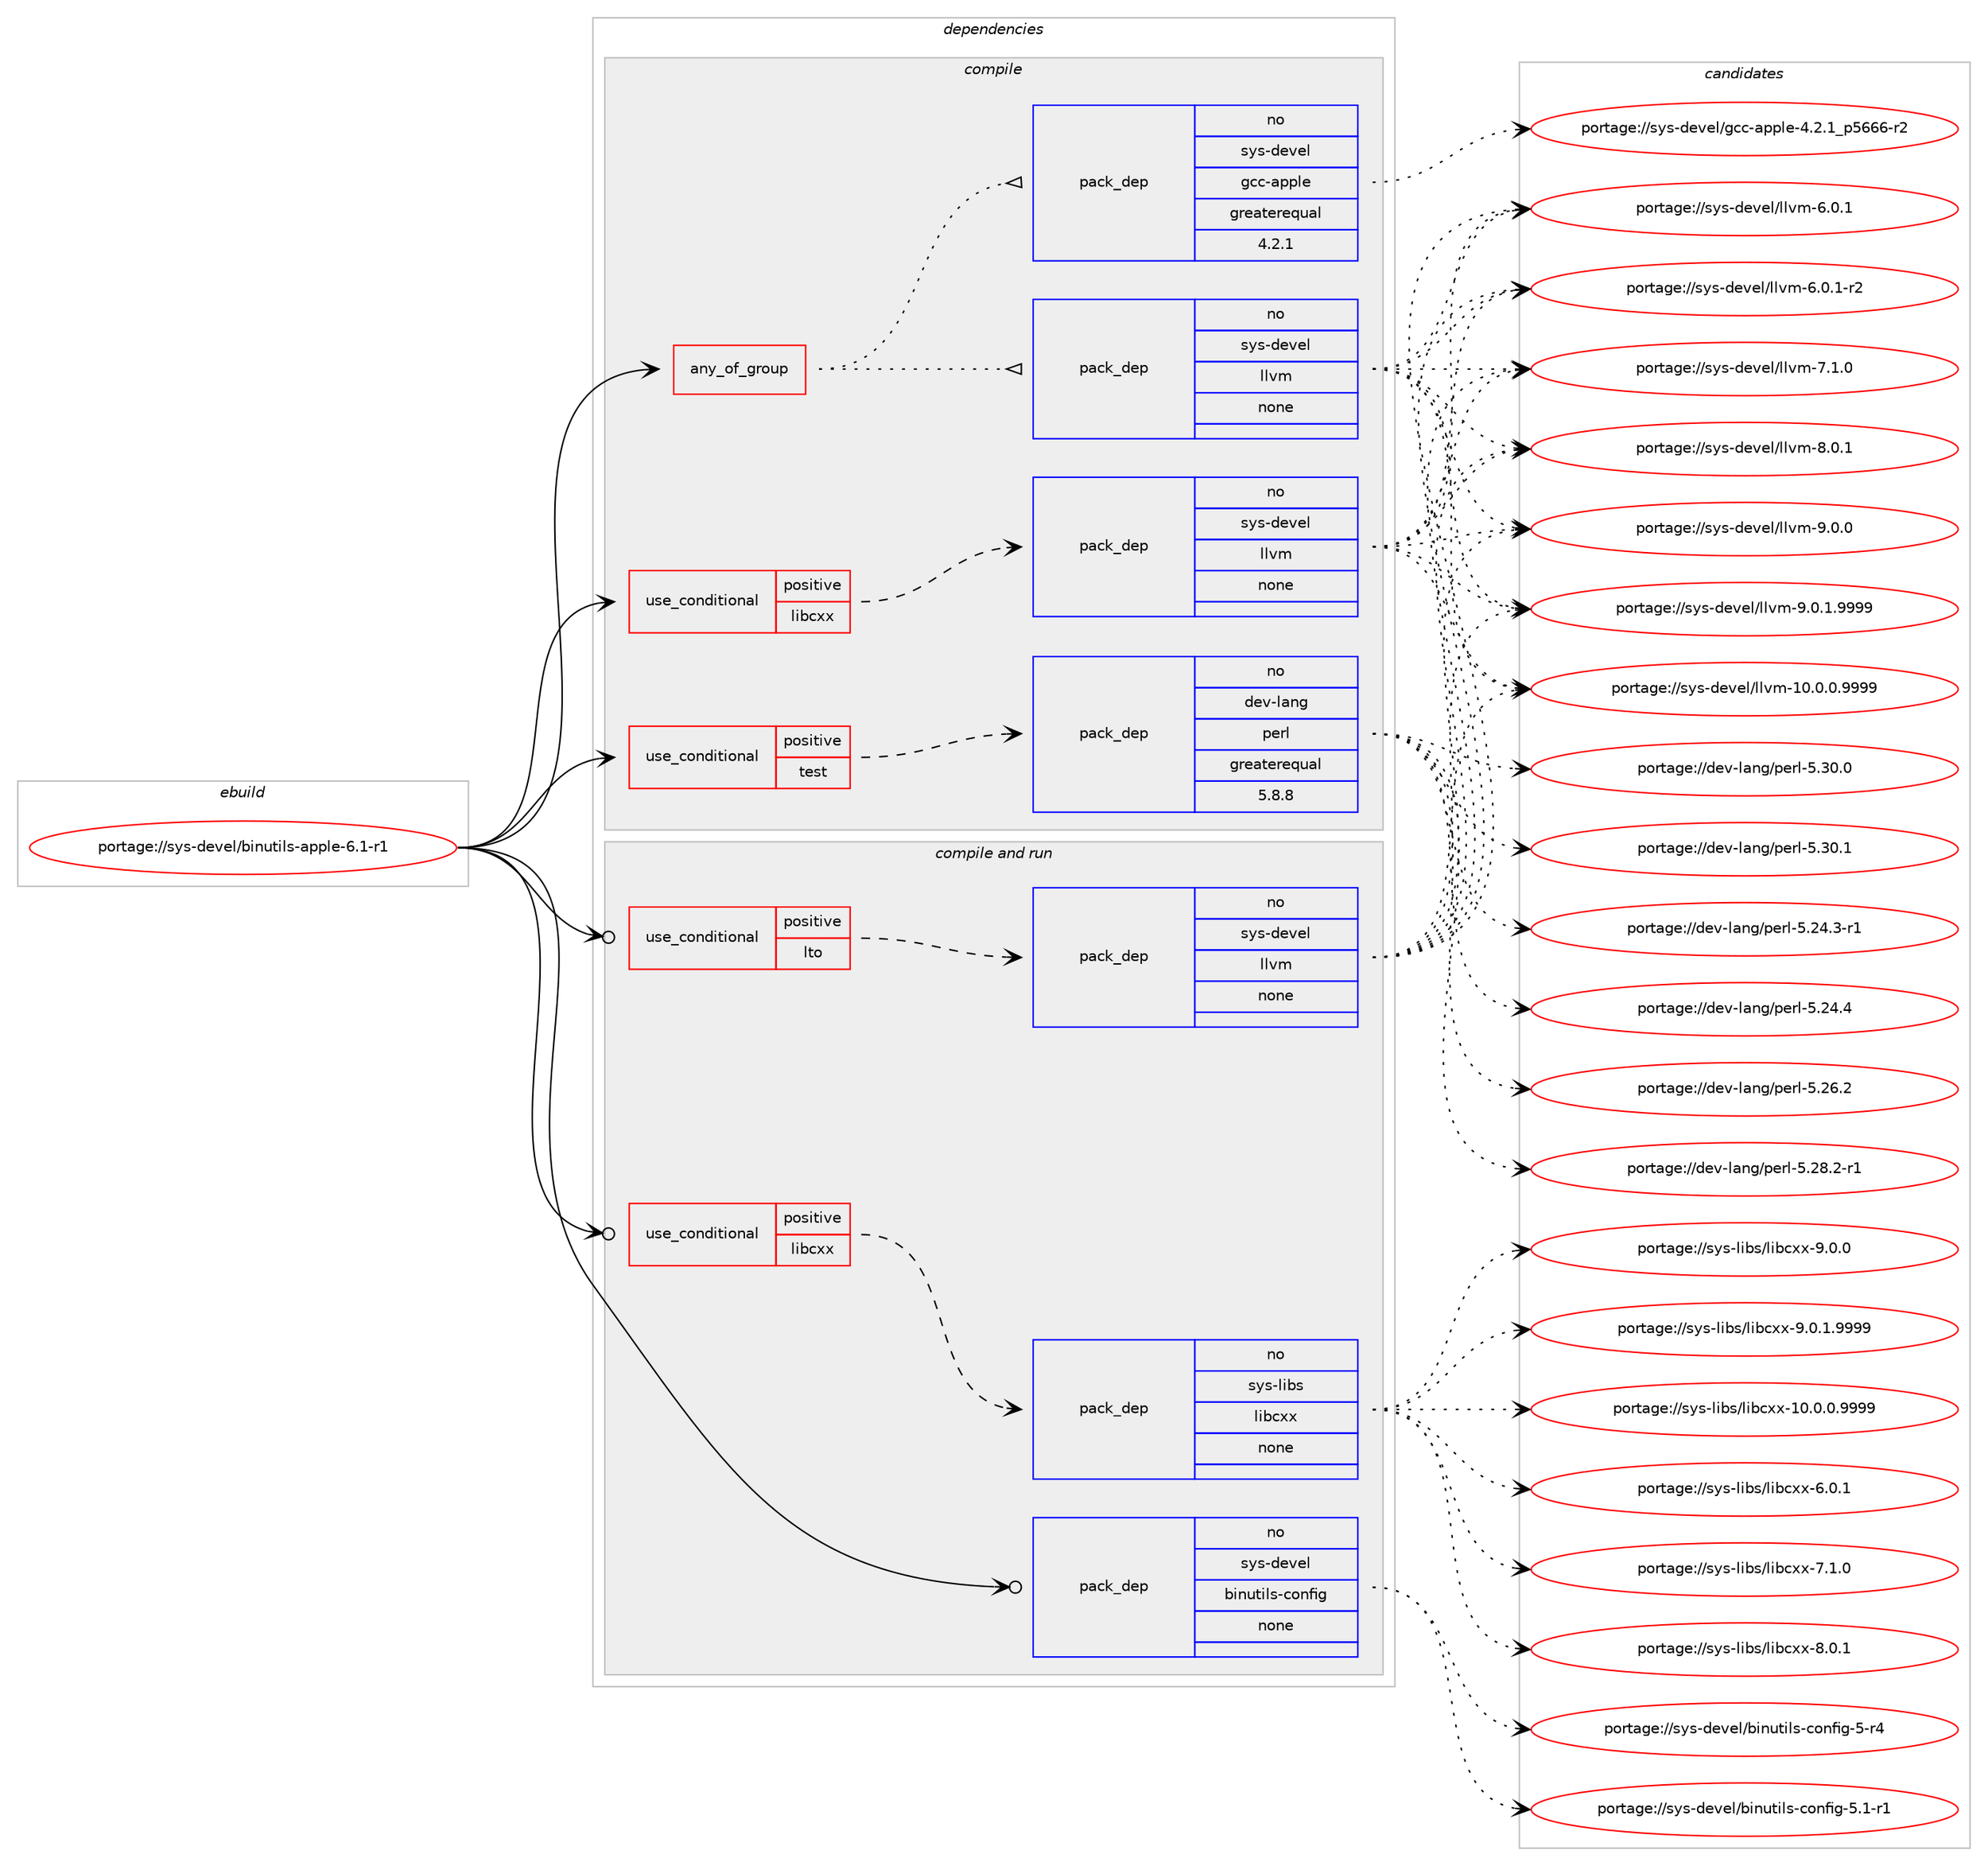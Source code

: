 digraph prolog {

# *************
# Graph options
# *************

newrank=true;
concentrate=true;
compound=true;
graph [rankdir=LR,fontname=Helvetica,fontsize=10,ranksep=1.5];#, ranksep=2.5, nodesep=0.2];
edge  [arrowhead=vee];
node  [fontname=Helvetica,fontsize=10];

# **********
# The ebuild
# **********

subgraph cluster_leftcol {
color=gray;
rank=same;
label=<<i>ebuild</i>>;
id [label="portage://sys-devel/binutils-apple-6.1-r1", color=red, width=4, href="../sys-devel/binutils-apple-6.1-r1.svg"];
}

# ****************
# The dependencies
# ****************

subgraph cluster_midcol {
color=gray;
label=<<i>dependencies</i>>;
subgraph cluster_compile {
fillcolor="#eeeeee";
style=filled;
label=<<i>compile</i>>;
subgraph any6813 {
dependency421667 [label=<<TABLE BORDER="0" CELLBORDER="1" CELLSPACING="0" CELLPADDING="4"><TR><TD CELLPADDING="10">any_of_group</TD></TR></TABLE>>, shape=none, color=red];subgraph pack312505 {
dependency421668 [label=<<TABLE BORDER="0" CELLBORDER="1" CELLSPACING="0" CELLPADDING="4" WIDTH="220"><TR><TD ROWSPAN="6" CELLPADDING="30">pack_dep</TD></TR><TR><TD WIDTH="110">no</TD></TR><TR><TD>sys-devel</TD></TR><TR><TD>gcc-apple</TD></TR><TR><TD>greaterequal</TD></TR><TR><TD>4.2.1</TD></TR></TABLE>>, shape=none, color=blue];
}
dependency421667:e -> dependency421668:w [weight=20,style="dotted",arrowhead="oinv"];
subgraph pack312506 {
dependency421669 [label=<<TABLE BORDER="0" CELLBORDER="1" CELLSPACING="0" CELLPADDING="4" WIDTH="220"><TR><TD ROWSPAN="6" CELLPADDING="30">pack_dep</TD></TR><TR><TD WIDTH="110">no</TD></TR><TR><TD>sys-devel</TD></TR><TR><TD>llvm</TD></TR><TR><TD>none</TD></TR><TR><TD></TD></TR></TABLE>>, shape=none, color=blue];
}
dependency421667:e -> dependency421669:w [weight=20,style="dotted",arrowhead="oinv"];
}
id:e -> dependency421667:w [weight=20,style="solid",arrowhead="vee"];
subgraph cond102122 {
dependency421670 [label=<<TABLE BORDER="0" CELLBORDER="1" CELLSPACING="0" CELLPADDING="4"><TR><TD ROWSPAN="3" CELLPADDING="10">use_conditional</TD></TR><TR><TD>positive</TD></TR><TR><TD>libcxx</TD></TR></TABLE>>, shape=none, color=red];
subgraph pack312507 {
dependency421671 [label=<<TABLE BORDER="0" CELLBORDER="1" CELLSPACING="0" CELLPADDING="4" WIDTH="220"><TR><TD ROWSPAN="6" CELLPADDING="30">pack_dep</TD></TR><TR><TD WIDTH="110">no</TD></TR><TR><TD>sys-devel</TD></TR><TR><TD>llvm</TD></TR><TR><TD>none</TD></TR><TR><TD></TD></TR></TABLE>>, shape=none, color=blue];
}
dependency421670:e -> dependency421671:w [weight=20,style="dashed",arrowhead="vee"];
}
id:e -> dependency421670:w [weight=20,style="solid",arrowhead="vee"];
subgraph cond102123 {
dependency421672 [label=<<TABLE BORDER="0" CELLBORDER="1" CELLSPACING="0" CELLPADDING="4"><TR><TD ROWSPAN="3" CELLPADDING="10">use_conditional</TD></TR><TR><TD>positive</TD></TR><TR><TD>test</TD></TR></TABLE>>, shape=none, color=red];
subgraph pack312508 {
dependency421673 [label=<<TABLE BORDER="0" CELLBORDER="1" CELLSPACING="0" CELLPADDING="4" WIDTH="220"><TR><TD ROWSPAN="6" CELLPADDING="30">pack_dep</TD></TR><TR><TD WIDTH="110">no</TD></TR><TR><TD>dev-lang</TD></TR><TR><TD>perl</TD></TR><TR><TD>greaterequal</TD></TR><TR><TD>5.8.8</TD></TR></TABLE>>, shape=none, color=blue];
}
dependency421672:e -> dependency421673:w [weight=20,style="dashed",arrowhead="vee"];
}
id:e -> dependency421672:w [weight=20,style="solid",arrowhead="vee"];
}
subgraph cluster_compileandrun {
fillcolor="#eeeeee";
style=filled;
label=<<i>compile and run</i>>;
subgraph cond102124 {
dependency421674 [label=<<TABLE BORDER="0" CELLBORDER="1" CELLSPACING="0" CELLPADDING="4"><TR><TD ROWSPAN="3" CELLPADDING="10">use_conditional</TD></TR><TR><TD>positive</TD></TR><TR><TD>libcxx</TD></TR></TABLE>>, shape=none, color=red];
subgraph pack312509 {
dependency421675 [label=<<TABLE BORDER="0" CELLBORDER="1" CELLSPACING="0" CELLPADDING="4" WIDTH="220"><TR><TD ROWSPAN="6" CELLPADDING="30">pack_dep</TD></TR><TR><TD WIDTH="110">no</TD></TR><TR><TD>sys-libs</TD></TR><TR><TD>libcxx</TD></TR><TR><TD>none</TD></TR><TR><TD></TD></TR></TABLE>>, shape=none, color=blue];
}
dependency421674:e -> dependency421675:w [weight=20,style="dashed",arrowhead="vee"];
}
id:e -> dependency421674:w [weight=20,style="solid",arrowhead="odotvee"];
subgraph cond102125 {
dependency421676 [label=<<TABLE BORDER="0" CELLBORDER="1" CELLSPACING="0" CELLPADDING="4"><TR><TD ROWSPAN="3" CELLPADDING="10">use_conditional</TD></TR><TR><TD>positive</TD></TR><TR><TD>lto</TD></TR></TABLE>>, shape=none, color=red];
subgraph pack312510 {
dependency421677 [label=<<TABLE BORDER="0" CELLBORDER="1" CELLSPACING="0" CELLPADDING="4" WIDTH="220"><TR><TD ROWSPAN="6" CELLPADDING="30">pack_dep</TD></TR><TR><TD WIDTH="110">no</TD></TR><TR><TD>sys-devel</TD></TR><TR><TD>llvm</TD></TR><TR><TD>none</TD></TR><TR><TD></TD></TR></TABLE>>, shape=none, color=blue];
}
dependency421676:e -> dependency421677:w [weight=20,style="dashed",arrowhead="vee"];
}
id:e -> dependency421676:w [weight=20,style="solid",arrowhead="odotvee"];
subgraph pack312511 {
dependency421678 [label=<<TABLE BORDER="0" CELLBORDER="1" CELLSPACING="0" CELLPADDING="4" WIDTH="220"><TR><TD ROWSPAN="6" CELLPADDING="30">pack_dep</TD></TR><TR><TD WIDTH="110">no</TD></TR><TR><TD>sys-devel</TD></TR><TR><TD>binutils-config</TD></TR><TR><TD>none</TD></TR><TR><TD></TD></TR></TABLE>>, shape=none, color=blue];
}
id:e -> dependency421678:w [weight=20,style="solid",arrowhead="odotvee"];
}
subgraph cluster_run {
fillcolor="#eeeeee";
style=filled;
label=<<i>run</i>>;
}
}

# **************
# The candidates
# **************

subgraph cluster_choices {
rank=same;
color=gray;
label=<<i>candidates</i>>;

subgraph choice312505 {
color=black;
nodesep=1;
choiceportage11512111545100101118101108471039999459711211210810145524650464995112535454544511450 [label="portage://sys-devel/gcc-apple-4.2.1_p5666-r2", color=red, width=4,href="../sys-devel/gcc-apple-4.2.1_p5666-r2.svg"];
dependency421668:e -> choiceportage11512111545100101118101108471039999459711211210810145524650464995112535454544511450:w [style=dotted,weight="100"];
}
subgraph choice312506 {
color=black;
nodesep=1;
choiceportage1151211154510010111810110847108108118109454948464846484657575757 [label="portage://sys-devel/llvm-10.0.0.9999", color=red, width=4,href="../sys-devel/llvm-10.0.0.9999.svg"];
choiceportage1151211154510010111810110847108108118109455446484649 [label="portage://sys-devel/llvm-6.0.1", color=red, width=4,href="../sys-devel/llvm-6.0.1.svg"];
choiceportage11512111545100101118101108471081081181094554464846494511450 [label="portage://sys-devel/llvm-6.0.1-r2", color=red, width=4,href="../sys-devel/llvm-6.0.1-r2.svg"];
choiceportage1151211154510010111810110847108108118109455546494648 [label="portage://sys-devel/llvm-7.1.0", color=red, width=4,href="../sys-devel/llvm-7.1.0.svg"];
choiceportage1151211154510010111810110847108108118109455646484649 [label="portage://sys-devel/llvm-8.0.1", color=red, width=4,href="../sys-devel/llvm-8.0.1.svg"];
choiceportage1151211154510010111810110847108108118109455746484648 [label="portage://sys-devel/llvm-9.0.0", color=red, width=4,href="../sys-devel/llvm-9.0.0.svg"];
choiceportage11512111545100101118101108471081081181094557464846494657575757 [label="portage://sys-devel/llvm-9.0.1.9999", color=red, width=4,href="../sys-devel/llvm-9.0.1.9999.svg"];
dependency421669:e -> choiceportage1151211154510010111810110847108108118109454948464846484657575757:w [style=dotted,weight="100"];
dependency421669:e -> choiceportage1151211154510010111810110847108108118109455446484649:w [style=dotted,weight="100"];
dependency421669:e -> choiceportage11512111545100101118101108471081081181094554464846494511450:w [style=dotted,weight="100"];
dependency421669:e -> choiceportage1151211154510010111810110847108108118109455546494648:w [style=dotted,weight="100"];
dependency421669:e -> choiceportage1151211154510010111810110847108108118109455646484649:w [style=dotted,weight="100"];
dependency421669:e -> choiceportage1151211154510010111810110847108108118109455746484648:w [style=dotted,weight="100"];
dependency421669:e -> choiceportage11512111545100101118101108471081081181094557464846494657575757:w [style=dotted,weight="100"];
}
subgraph choice312507 {
color=black;
nodesep=1;
choiceportage1151211154510010111810110847108108118109454948464846484657575757 [label="portage://sys-devel/llvm-10.0.0.9999", color=red, width=4,href="../sys-devel/llvm-10.0.0.9999.svg"];
choiceportage1151211154510010111810110847108108118109455446484649 [label="portage://sys-devel/llvm-6.0.1", color=red, width=4,href="../sys-devel/llvm-6.0.1.svg"];
choiceportage11512111545100101118101108471081081181094554464846494511450 [label="portage://sys-devel/llvm-6.0.1-r2", color=red, width=4,href="../sys-devel/llvm-6.0.1-r2.svg"];
choiceportage1151211154510010111810110847108108118109455546494648 [label="portage://sys-devel/llvm-7.1.0", color=red, width=4,href="../sys-devel/llvm-7.1.0.svg"];
choiceportage1151211154510010111810110847108108118109455646484649 [label="portage://sys-devel/llvm-8.0.1", color=red, width=4,href="../sys-devel/llvm-8.0.1.svg"];
choiceportage1151211154510010111810110847108108118109455746484648 [label="portage://sys-devel/llvm-9.0.0", color=red, width=4,href="../sys-devel/llvm-9.0.0.svg"];
choiceportage11512111545100101118101108471081081181094557464846494657575757 [label="portage://sys-devel/llvm-9.0.1.9999", color=red, width=4,href="../sys-devel/llvm-9.0.1.9999.svg"];
dependency421671:e -> choiceportage1151211154510010111810110847108108118109454948464846484657575757:w [style=dotted,weight="100"];
dependency421671:e -> choiceportage1151211154510010111810110847108108118109455446484649:w [style=dotted,weight="100"];
dependency421671:e -> choiceportage11512111545100101118101108471081081181094554464846494511450:w [style=dotted,weight="100"];
dependency421671:e -> choiceportage1151211154510010111810110847108108118109455546494648:w [style=dotted,weight="100"];
dependency421671:e -> choiceportage1151211154510010111810110847108108118109455646484649:w [style=dotted,weight="100"];
dependency421671:e -> choiceportage1151211154510010111810110847108108118109455746484648:w [style=dotted,weight="100"];
dependency421671:e -> choiceportage11512111545100101118101108471081081181094557464846494657575757:w [style=dotted,weight="100"];
}
subgraph choice312508 {
color=black;
nodesep=1;
choiceportage100101118451089711010347112101114108455346505246514511449 [label="portage://dev-lang/perl-5.24.3-r1", color=red, width=4,href="../dev-lang/perl-5.24.3-r1.svg"];
choiceportage10010111845108971101034711210111410845534650524652 [label="portage://dev-lang/perl-5.24.4", color=red, width=4,href="../dev-lang/perl-5.24.4.svg"];
choiceportage10010111845108971101034711210111410845534650544650 [label="portage://dev-lang/perl-5.26.2", color=red, width=4,href="../dev-lang/perl-5.26.2.svg"];
choiceportage100101118451089711010347112101114108455346505646504511449 [label="portage://dev-lang/perl-5.28.2-r1", color=red, width=4,href="../dev-lang/perl-5.28.2-r1.svg"];
choiceportage10010111845108971101034711210111410845534651484648 [label="portage://dev-lang/perl-5.30.0", color=red, width=4,href="../dev-lang/perl-5.30.0.svg"];
choiceportage10010111845108971101034711210111410845534651484649 [label="portage://dev-lang/perl-5.30.1", color=red, width=4,href="../dev-lang/perl-5.30.1.svg"];
dependency421673:e -> choiceportage100101118451089711010347112101114108455346505246514511449:w [style=dotted,weight="100"];
dependency421673:e -> choiceportage10010111845108971101034711210111410845534650524652:w [style=dotted,weight="100"];
dependency421673:e -> choiceportage10010111845108971101034711210111410845534650544650:w [style=dotted,weight="100"];
dependency421673:e -> choiceportage100101118451089711010347112101114108455346505646504511449:w [style=dotted,weight="100"];
dependency421673:e -> choiceportage10010111845108971101034711210111410845534651484648:w [style=dotted,weight="100"];
dependency421673:e -> choiceportage10010111845108971101034711210111410845534651484649:w [style=dotted,weight="100"];
}
subgraph choice312509 {
color=black;
nodesep=1;
choiceportage1151211154510810598115471081059899120120454948464846484657575757 [label="portage://sys-libs/libcxx-10.0.0.9999", color=red, width=4,href="../sys-libs/libcxx-10.0.0.9999.svg"];
choiceportage1151211154510810598115471081059899120120455446484649 [label="portage://sys-libs/libcxx-6.0.1", color=red, width=4,href="../sys-libs/libcxx-6.0.1.svg"];
choiceportage1151211154510810598115471081059899120120455546494648 [label="portage://sys-libs/libcxx-7.1.0", color=red, width=4,href="../sys-libs/libcxx-7.1.0.svg"];
choiceportage1151211154510810598115471081059899120120455646484649 [label="portage://sys-libs/libcxx-8.0.1", color=red, width=4,href="../sys-libs/libcxx-8.0.1.svg"];
choiceportage1151211154510810598115471081059899120120455746484648 [label="portage://sys-libs/libcxx-9.0.0", color=red, width=4,href="../sys-libs/libcxx-9.0.0.svg"];
choiceportage11512111545108105981154710810598991201204557464846494657575757 [label="portage://sys-libs/libcxx-9.0.1.9999", color=red, width=4,href="../sys-libs/libcxx-9.0.1.9999.svg"];
dependency421675:e -> choiceportage1151211154510810598115471081059899120120454948464846484657575757:w [style=dotted,weight="100"];
dependency421675:e -> choiceportage1151211154510810598115471081059899120120455446484649:w [style=dotted,weight="100"];
dependency421675:e -> choiceportage1151211154510810598115471081059899120120455546494648:w [style=dotted,weight="100"];
dependency421675:e -> choiceportage1151211154510810598115471081059899120120455646484649:w [style=dotted,weight="100"];
dependency421675:e -> choiceportage1151211154510810598115471081059899120120455746484648:w [style=dotted,weight="100"];
dependency421675:e -> choiceportage11512111545108105981154710810598991201204557464846494657575757:w [style=dotted,weight="100"];
}
subgraph choice312510 {
color=black;
nodesep=1;
choiceportage1151211154510010111810110847108108118109454948464846484657575757 [label="portage://sys-devel/llvm-10.0.0.9999", color=red, width=4,href="../sys-devel/llvm-10.0.0.9999.svg"];
choiceportage1151211154510010111810110847108108118109455446484649 [label="portage://sys-devel/llvm-6.0.1", color=red, width=4,href="../sys-devel/llvm-6.0.1.svg"];
choiceportage11512111545100101118101108471081081181094554464846494511450 [label="portage://sys-devel/llvm-6.0.1-r2", color=red, width=4,href="../sys-devel/llvm-6.0.1-r2.svg"];
choiceportage1151211154510010111810110847108108118109455546494648 [label="portage://sys-devel/llvm-7.1.0", color=red, width=4,href="../sys-devel/llvm-7.1.0.svg"];
choiceportage1151211154510010111810110847108108118109455646484649 [label="portage://sys-devel/llvm-8.0.1", color=red, width=4,href="../sys-devel/llvm-8.0.1.svg"];
choiceportage1151211154510010111810110847108108118109455746484648 [label="portage://sys-devel/llvm-9.0.0", color=red, width=4,href="../sys-devel/llvm-9.0.0.svg"];
choiceportage11512111545100101118101108471081081181094557464846494657575757 [label="portage://sys-devel/llvm-9.0.1.9999", color=red, width=4,href="../sys-devel/llvm-9.0.1.9999.svg"];
dependency421677:e -> choiceportage1151211154510010111810110847108108118109454948464846484657575757:w [style=dotted,weight="100"];
dependency421677:e -> choiceportage1151211154510010111810110847108108118109455446484649:w [style=dotted,weight="100"];
dependency421677:e -> choiceportage11512111545100101118101108471081081181094554464846494511450:w [style=dotted,weight="100"];
dependency421677:e -> choiceportage1151211154510010111810110847108108118109455546494648:w [style=dotted,weight="100"];
dependency421677:e -> choiceportage1151211154510010111810110847108108118109455646484649:w [style=dotted,weight="100"];
dependency421677:e -> choiceportage1151211154510010111810110847108108118109455746484648:w [style=dotted,weight="100"];
dependency421677:e -> choiceportage11512111545100101118101108471081081181094557464846494657575757:w [style=dotted,weight="100"];
}
subgraph choice312511 {
color=black;
nodesep=1;
choiceportage115121115451001011181011084798105110117116105108115459911111010210510345534511452 [label="portage://sys-devel/binutils-config-5-r4", color=red, width=4,href="../sys-devel/binutils-config-5-r4.svg"];
choiceportage1151211154510010111810110847981051101171161051081154599111110102105103455346494511449 [label="portage://sys-devel/binutils-config-5.1-r1", color=red, width=4,href="../sys-devel/binutils-config-5.1-r1.svg"];
dependency421678:e -> choiceportage115121115451001011181011084798105110117116105108115459911111010210510345534511452:w [style=dotted,weight="100"];
dependency421678:e -> choiceportage1151211154510010111810110847981051101171161051081154599111110102105103455346494511449:w [style=dotted,weight="100"];
}
}

}
